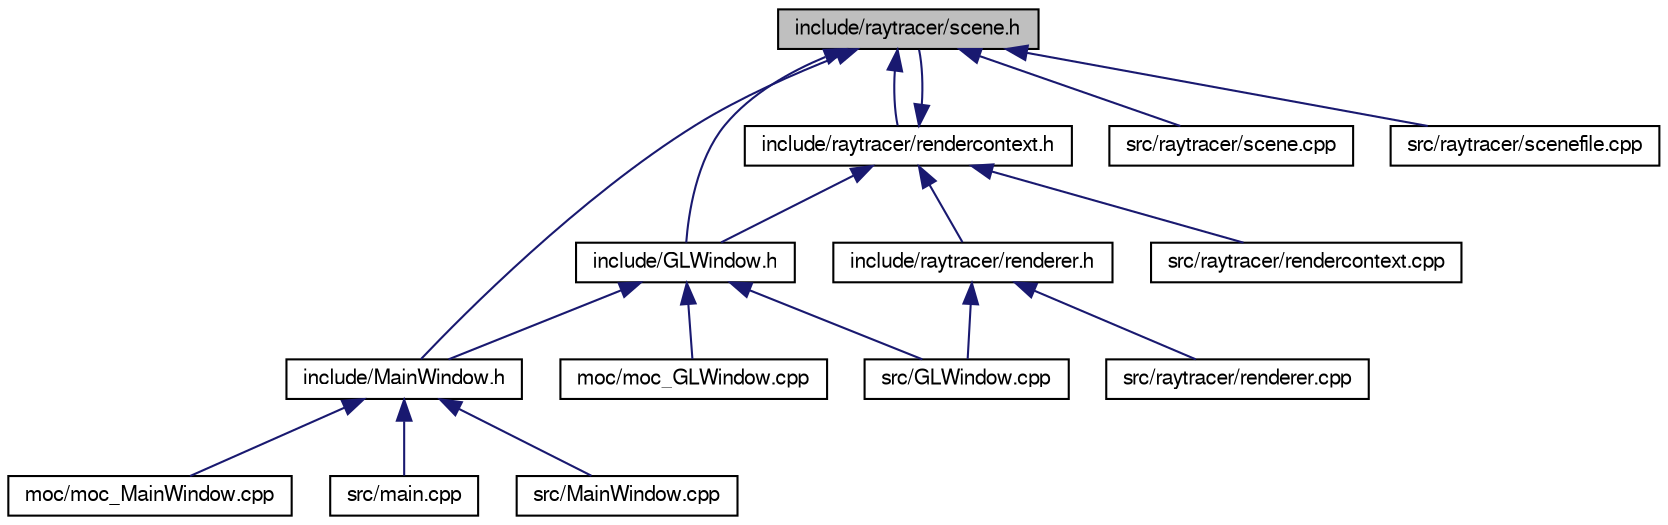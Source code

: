 digraph "include/raytracer/scene.h"
{
  edge [fontname="FreeSans",fontsize="10",labelfontname="FreeSans",labelfontsize="10"];
  node [fontname="FreeSans",fontsize="10",shape=record];
  Node1 [label="include/raytracer/scene.h",height=0.2,width=0.4,color="black", fillcolor="grey75", style="filled", fontcolor="black"];
  Node1 -> Node2 [dir="back",color="midnightblue",fontsize="10",style="solid"];
  Node2 [label="include/GLWindow.h",height=0.2,width=0.4,color="black", fillcolor="white", style="filled",URL="$GLWindow_8h.html",tooltip="a basic Qt GL window class for ngl demos "];
  Node2 -> Node3 [dir="back",color="midnightblue",fontsize="10",style="solid"];
  Node3 [label="include/MainWindow.h",height=0.2,width=0.4,color="black", fillcolor="white", style="filled",URL="$MainWindow_8h.html",tooltip="The main class for our UI window. "];
  Node3 -> Node4 [dir="back",color="midnightblue",fontsize="10",style="solid"];
  Node4 [label="moc/moc_MainWindow.cpp",height=0.2,width=0.4,color="black", fillcolor="white", style="filled",URL="$moc__MainWindow_8cpp.html"];
  Node3 -> Node5 [dir="back",color="midnightblue",fontsize="10",style="solid"];
  Node5 [label="src/main.cpp",height=0.2,width=0.4,color="black", fillcolor="white", style="filled",URL="$main_8cpp.html",tooltip="construct the new MainWindow and pass control to it "];
  Node3 -> Node6 [dir="back",color="midnightblue",fontsize="10",style="solid"];
  Node6 [label="src/MainWindow.cpp",height=0.2,width=0.4,color="black", fillcolor="white", style="filled",URL="$MainWindow_8cpp.html",tooltip="basic implementation file for the MainWindow class "];
  Node2 -> Node7 [dir="back",color="midnightblue",fontsize="10",style="solid"];
  Node7 [label="moc/moc_GLWindow.cpp",height=0.2,width=0.4,color="black", fillcolor="white", style="filled",URL="$moc__GLWindow_8cpp.html"];
  Node2 -> Node8 [dir="back",color="midnightblue",fontsize="10",style="solid"];
  Node8 [label="src/GLWindow.cpp",height=0.2,width=0.4,color="black", fillcolor="white", style="filled",URL="$GLWindow_8cpp.html",tooltip="basic implementation file for the GLWindow class "];
  Node1 -> Node9 [dir="back",color="midnightblue",fontsize="10",style="solid"];
  Node9 [label="include/raytracer/rendercontext.h",height=0.2,width=0.4,color="black", fillcolor="white", style="filled",URL="$rendercontext_8h.html"];
  Node9 -> Node1 [dir="back",color="midnightblue",fontsize="10",style="solid"];
  Node9 -> Node2 [dir="back",color="midnightblue",fontsize="10",style="solid"];
  Node9 -> Node10 [dir="back",color="midnightblue",fontsize="10",style="solid"];
  Node10 [label="include/raytracer/renderer.h",height=0.2,width=0.4,color="black", fillcolor="white", style="filled",URL="$renderer_8h.html"];
  Node10 -> Node8 [dir="back",color="midnightblue",fontsize="10",style="solid"];
  Node10 -> Node11 [dir="back",color="midnightblue",fontsize="10",style="solid"];
  Node11 [label="src/raytracer/renderer.cpp",height=0.2,width=0.4,color="black", fillcolor="white", style="filled",URL="$renderer_8cpp.html"];
  Node9 -> Node12 [dir="back",color="midnightblue",fontsize="10",style="solid"];
  Node12 [label="src/raytracer/rendercontext.cpp",height=0.2,width=0.4,color="black", fillcolor="white", style="filled",URL="$rendercontext_8cpp.html"];
  Node1 -> Node3 [dir="back",color="midnightblue",fontsize="10",style="solid"];
  Node1 -> Node13 [dir="back",color="midnightblue",fontsize="10",style="solid"];
  Node13 [label="src/raytracer/scene.cpp",height=0.2,width=0.4,color="black", fillcolor="white", style="filled",URL="$scene_8cpp.html"];
  Node1 -> Node14 [dir="back",color="midnightblue",fontsize="10",style="solid"];
  Node14 [label="src/raytracer/scenefile.cpp",height=0.2,width=0.4,color="black", fillcolor="white", style="filled",URL="$scenefile_8cpp.html"];
}
